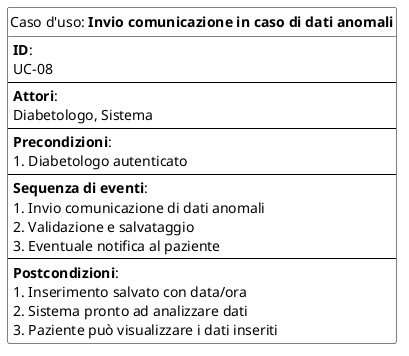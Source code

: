 @startuml invioComunicazioneDatiAnomali
hide circle

skinparam class {
  BackgroundColor White
  BorderColor Black
}

class "Caso d'uso: **Invio comunicazione in caso di dati anomali**" {
  **ID**: 
  UC-08
  --
  **Attori**:
  Diabetologo, Sistema
  --
  **Precondizioni**:
  1. Diabetologo autenticato
  --
  **Sequenza di eventi**:
  1. Invio comunicazione di dati anomali
  2. Validazione e salvataggio
  3. Eventuale notifica al paziente
  --
  **Postcondizioni**:
  1. Inserimento salvato con data/ora
  2. Sistema pronto ad analizzare dati
  3. Paziente può visualizzare i dati inseriti
}
@enduml
